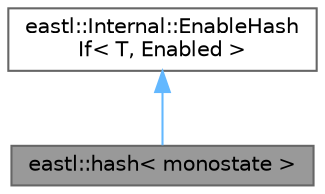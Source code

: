 digraph "eastl::hash&lt; monostate &gt;"
{
 // LATEX_PDF_SIZE
  bgcolor="transparent";
  edge [fontname=Helvetica,fontsize=10,labelfontname=Helvetica,labelfontsize=10];
  node [fontname=Helvetica,fontsize=10,shape=box,height=0.2,width=0.4];
  Node1 [id="Node000001",label="eastl::hash\< monostate \>",height=0.2,width=0.4,color="gray40", fillcolor="grey60", style="filled", fontcolor="black",tooltip=" "];
  Node2 -> Node1 [id="edge2_Node000001_Node000002",dir="back",color="steelblue1",style="solid",tooltip=" "];
  Node2 [id="Node000002",label="eastl::Internal::EnableHash\lIf\< T, Enabled \>",height=0.2,width=0.4,color="gray40", fillcolor="white", style="filled",URL="$structeastl_1_1_internal_1_1_enable_hash_if.html",tooltip=" "];
}
